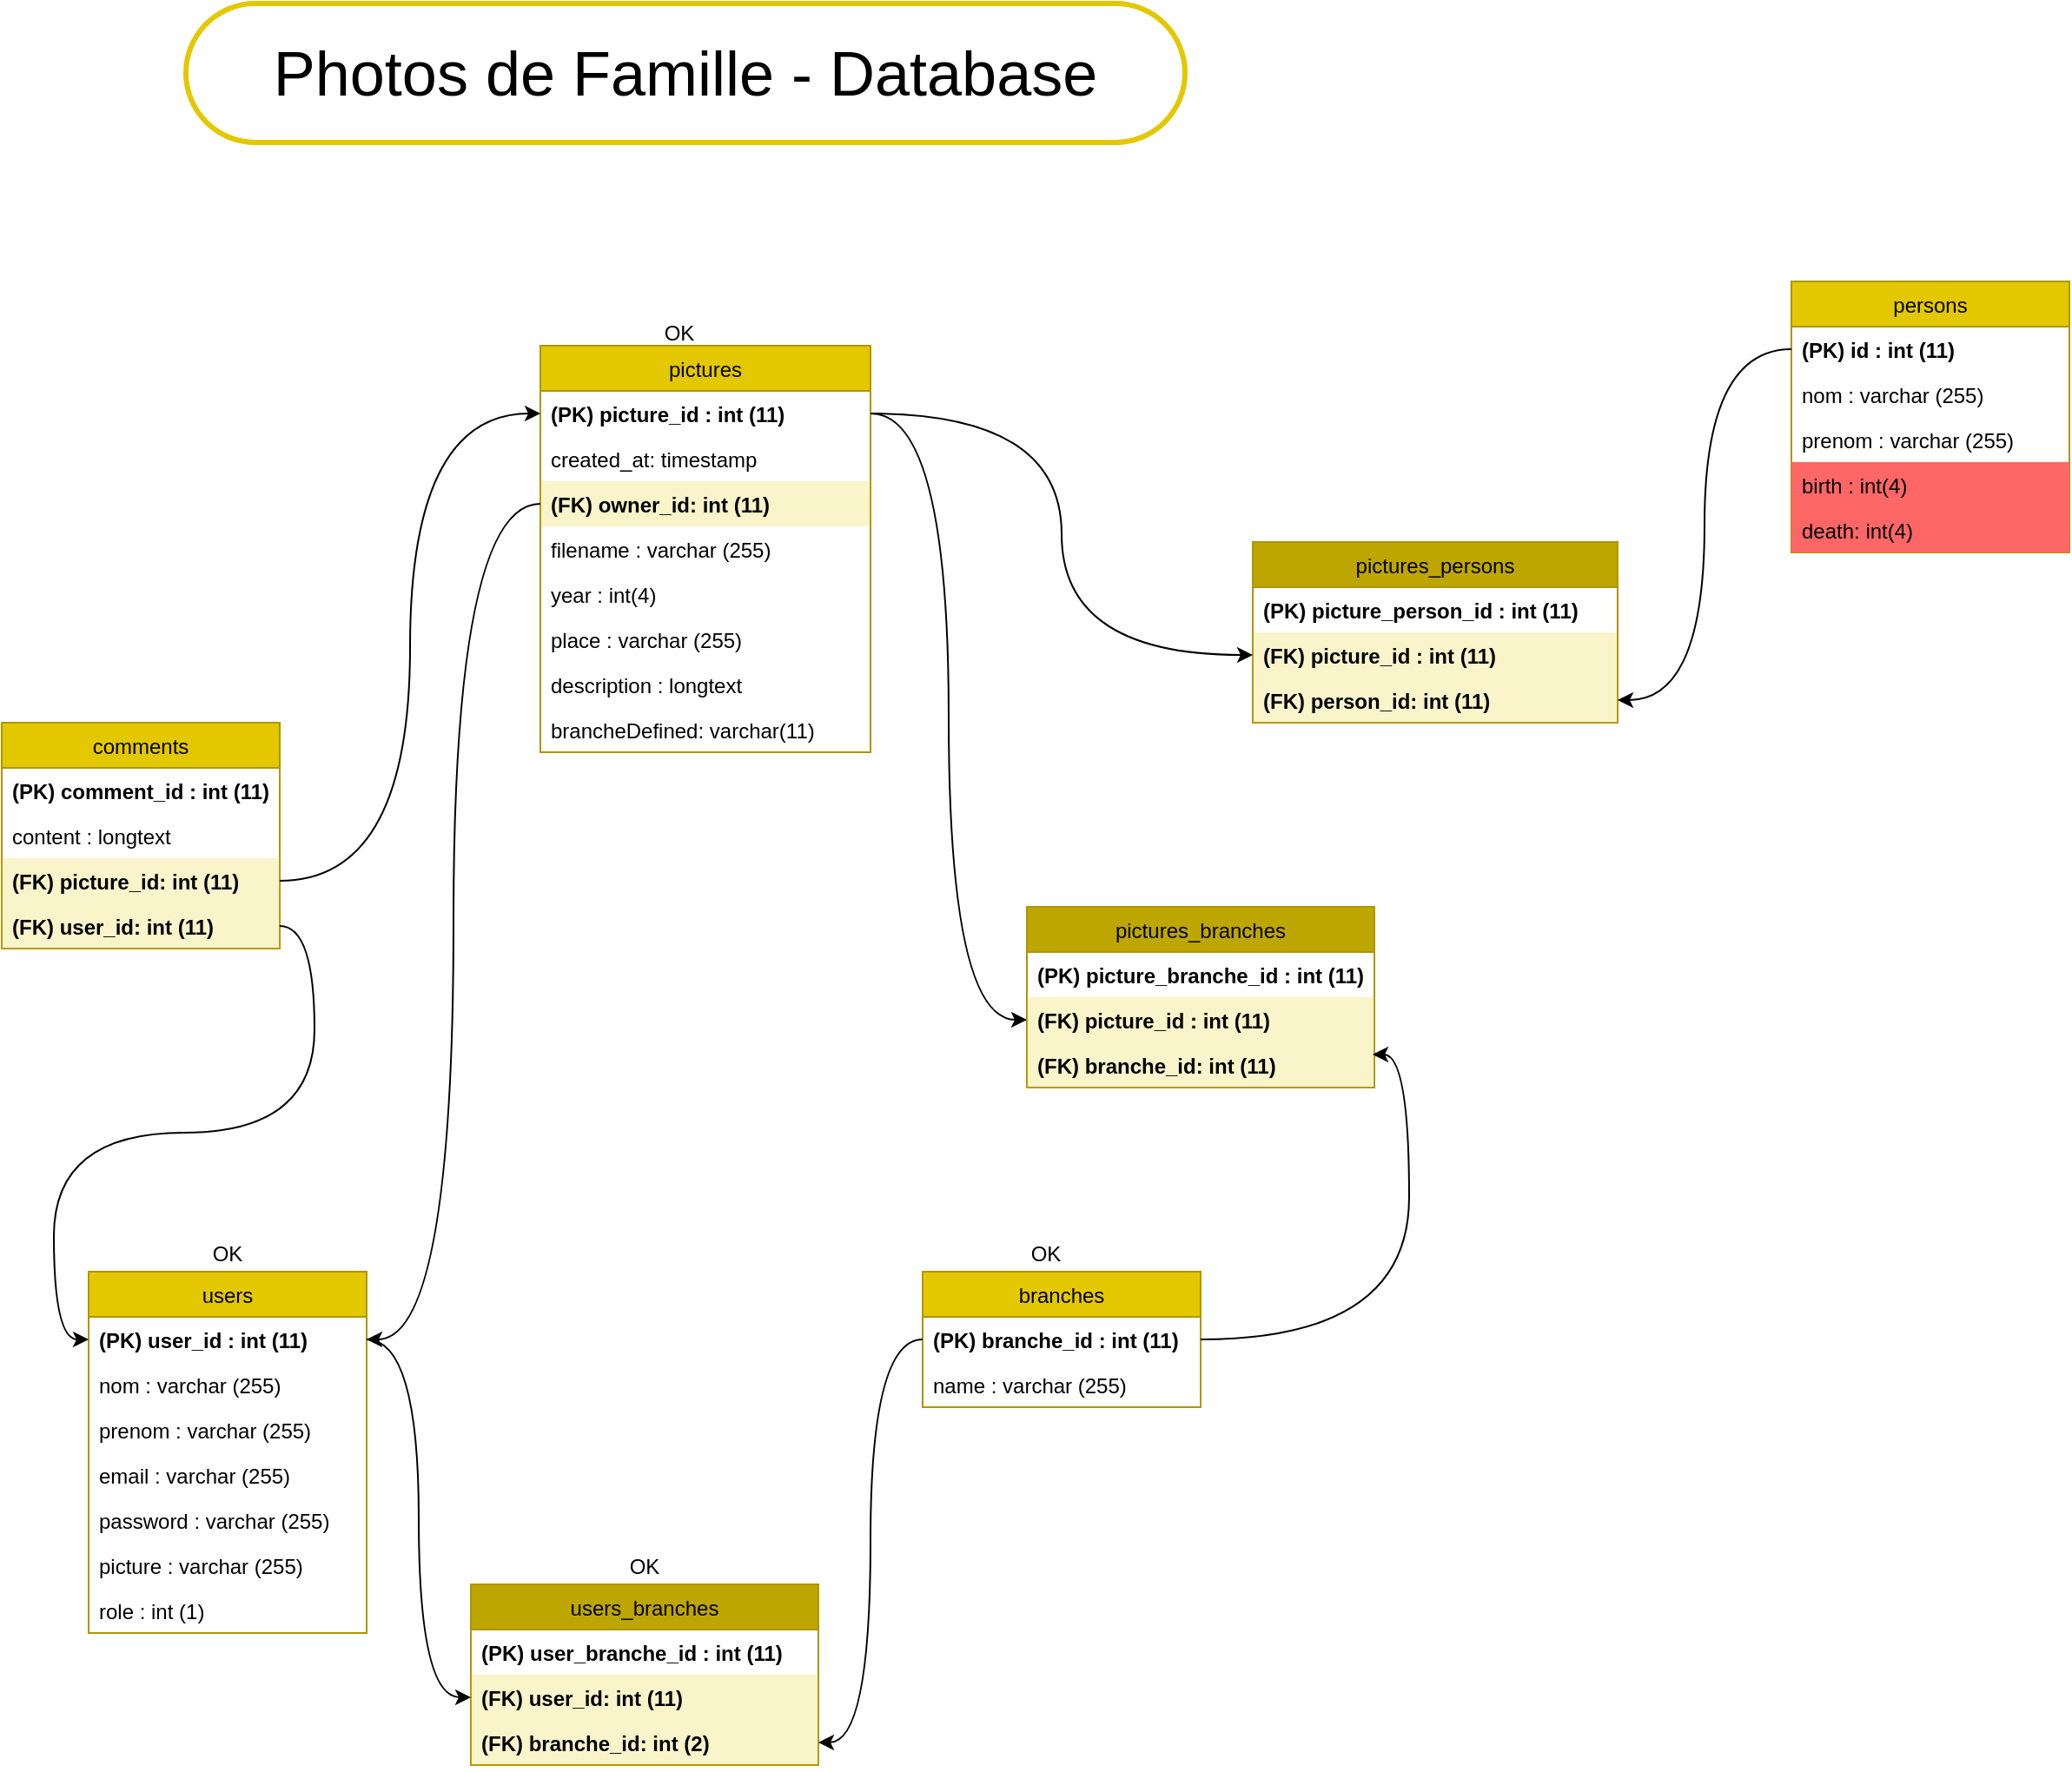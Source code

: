 <mxfile version="20.2.3" type="device"><diagram id="v2CWNd4Y5Qs98Rr8-jCO" name="Page-1"><mxGraphModel dx="1422" dy="754" grid="1" gridSize="10" guides="1" tooltips="1" connect="1" arrows="1" fold="1" page="1" pageScale="1" pageWidth="827" pageHeight="1169" math="0" shadow="0"><root><mxCell id="0"/><mxCell id="1" parent="0"/><mxCell id="BAhh8maXS3OlmlLO3-uw-7" value="users" style="swimlane;fontStyle=0;childLayout=stackLayout;horizontal=1;startSize=26;fillColor=#e3c800;horizontalStack=0;resizeParent=1;resizeParentMax=0;resizeLast=0;collapsible=1;marginBottom=0;fontColor=#000000;strokeColor=#B09500;" parent="1" vertex="1"><mxGeometry x="70" y="770" width="160" height="208" as="geometry"><mxRectangle x="50" y="80" width="60" height="30" as="alternateBounds"/></mxGeometry></mxCell><mxCell id="BAhh8maXS3OlmlLO3-uw-14" value="(PK) user_id : int (11)" style="text;strokeColor=none;fillColor=none;align=left;verticalAlign=top;spacingLeft=4;spacingRight=4;overflow=hidden;rotatable=0;points=[[0,0.5],[1,0.5]];portConstraint=eastwest;fontStyle=1" parent="BAhh8maXS3OlmlLO3-uw-7" vertex="1"><mxGeometry y="26" width="160" height="26" as="geometry"/></mxCell><mxCell id="BAhh8maXS3OlmlLO3-uw-9" value="nom : varchar (255)" style="text;strokeColor=none;fillColor=none;align=left;verticalAlign=top;spacingLeft=4;spacingRight=4;overflow=hidden;rotatable=0;points=[[0,0.5],[1,0.5]];portConstraint=eastwest;" parent="BAhh8maXS3OlmlLO3-uw-7" vertex="1"><mxGeometry y="52" width="160" height="26" as="geometry"/></mxCell><mxCell id="BAhh8maXS3OlmlLO3-uw-11" value="prenom : varchar (255)" style="text;strokeColor=none;fillColor=none;align=left;verticalAlign=top;spacingLeft=4;spacingRight=4;overflow=hidden;rotatable=0;points=[[0,0.5],[1,0.5]];portConstraint=eastwest;" parent="BAhh8maXS3OlmlLO3-uw-7" vertex="1"><mxGeometry y="78" width="160" height="26" as="geometry"/></mxCell><mxCell id="BAhh8maXS3OlmlLO3-uw-15" value="email : varchar (255)" style="text;strokeColor=none;fillColor=none;align=left;verticalAlign=top;spacingLeft=4;spacingRight=4;overflow=hidden;rotatable=0;points=[[0,0.5],[1,0.5]];portConstraint=eastwest;" parent="BAhh8maXS3OlmlLO3-uw-7" vertex="1"><mxGeometry y="104" width="160" height="26" as="geometry"/></mxCell><mxCell id="BAhh8maXS3OlmlLO3-uw-16" value="password : varchar (255)" style="text;strokeColor=none;fillColor=none;align=left;verticalAlign=top;spacingLeft=4;spacingRight=4;overflow=hidden;rotatable=0;points=[[0,0.5],[1,0.5]];portConstraint=eastwest;" parent="BAhh8maXS3OlmlLO3-uw-7" vertex="1"><mxGeometry y="130" width="160" height="26" as="geometry"/></mxCell><mxCell id="BAhh8maXS3OlmlLO3-uw-12" value="picture : varchar (255)" style="text;strokeColor=none;fillColor=none;align=left;verticalAlign=top;spacingLeft=4;spacingRight=4;overflow=hidden;rotatable=0;points=[[0,0.5],[1,0.5]];portConstraint=eastwest;" parent="BAhh8maXS3OlmlLO3-uw-7" vertex="1"><mxGeometry y="156" width="160" height="26" as="geometry"/></mxCell><mxCell id="BAhh8maXS3OlmlLO3-uw-10" value="role : int (1)" style="text;strokeColor=none;fillColor=none;align=left;verticalAlign=top;spacingLeft=4;spacingRight=4;overflow=hidden;rotatable=0;points=[[0,0.5],[1,0.5]];portConstraint=eastwest;" parent="BAhh8maXS3OlmlLO3-uw-7" vertex="1"><mxGeometry y="182" width="160" height="26" as="geometry"/></mxCell><mxCell id="BAhh8maXS3OlmlLO3-uw-17" value="pictures" style="swimlane;fontStyle=0;childLayout=stackLayout;horizontal=1;startSize=26;fillColor=#e3c800;horizontalStack=0;resizeParent=1;resizeParentMax=0;resizeLast=0;collapsible=1;marginBottom=0;fontColor=#000000;strokeColor=#B09500;" parent="1" vertex="1"><mxGeometry x="330" y="237" width="190" height="234" as="geometry"><mxRectangle x="50" y="80" width="60" height="30" as="alternateBounds"/></mxGeometry></mxCell><mxCell id="BAhh8maXS3OlmlLO3-uw-18" value="(PK) picture_id : int (11)" style="text;strokeColor=none;fillColor=none;align=left;verticalAlign=top;spacingLeft=4;spacingRight=4;overflow=hidden;rotatable=0;points=[[0,0.5],[1,0.5]];portConstraint=eastwest;fontStyle=1" parent="BAhh8maXS3OlmlLO3-uw-17" vertex="1"><mxGeometry y="26" width="190" height="26" as="geometry"/></mxCell><mxCell id="8INyL6DLdIWvuHJ_UyZH-22" value="created_at: timestamp" style="text;strokeColor=none;fillColor=none;align=left;verticalAlign=top;spacingLeft=4;spacingRight=4;overflow=hidden;rotatable=0;points=[[0,0.5],[1,0.5]];portConstraint=eastwest;" parent="BAhh8maXS3OlmlLO3-uw-17" vertex="1"><mxGeometry y="52" width="190" height="26" as="geometry"/></mxCell><mxCell id="emAnyjiZvC5znlIViu3I-10" value="(FK) owner_id: int (11)" style="text;strokeColor=none;fillColor=#E3C80035;align=left;verticalAlign=top;spacingLeft=4;spacingRight=4;overflow=hidden;rotatable=0;points=[[0,0.5],[1,0.5]];portConstraint=eastwest;fontStyle=1" parent="BAhh8maXS3OlmlLO3-uw-17" vertex="1"><mxGeometry y="78" width="190" height="26" as="geometry"/></mxCell><mxCell id="BAhh8maXS3OlmlLO3-uw-19" value="filename : varchar (255)" style="text;strokeColor=none;fillColor=none;align=left;verticalAlign=top;spacingLeft=4;spacingRight=4;overflow=hidden;rotatable=0;points=[[0,0.5],[1,0.5]];portConstraint=eastwest;" parent="BAhh8maXS3OlmlLO3-uw-17" vertex="1"><mxGeometry y="104" width="190" height="26" as="geometry"/></mxCell><mxCell id="BAhh8maXS3OlmlLO3-uw-26" value="year : int(4)" style="text;strokeColor=none;fillColor=none;align=left;verticalAlign=top;spacingLeft=4;spacingRight=4;overflow=hidden;rotatable=0;points=[[0,0.5],[1,0.5]];portConstraint=eastwest;" parent="BAhh8maXS3OlmlLO3-uw-17" vertex="1"><mxGeometry y="130" width="190" height="26" as="geometry"/></mxCell><mxCell id="BAhh8maXS3OlmlLO3-uw-27" value="place : varchar (255)" style="text;strokeColor=none;fillColor=none;align=left;verticalAlign=top;spacingLeft=4;spacingRight=4;overflow=hidden;rotatable=0;points=[[0,0.5],[1,0.5]];portConstraint=eastwest;" parent="BAhh8maXS3OlmlLO3-uw-17" vertex="1"><mxGeometry y="156" width="190" height="26" as="geometry"/></mxCell><mxCell id="8INyL6DLdIWvuHJ_UyZH-21" value="description : longtext" style="text;strokeColor=none;fillColor=none;align=left;verticalAlign=top;spacingLeft=4;spacingRight=4;overflow=hidden;rotatable=0;points=[[0,0.5],[1,0.5]];portConstraint=eastwest;" parent="BAhh8maXS3OlmlLO3-uw-17" vertex="1"><mxGeometry y="182" width="190" height="26" as="geometry"/></mxCell><mxCell id="jMw9HlCROxjQ3ldv5dBf-1" value="brancheDefined: varchar(11)" style="text;strokeColor=none;fillColor=none;align=left;verticalAlign=top;spacingLeft=4;spacingRight=4;overflow=hidden;rotatable=0;points=[[0,0.5],[1,0.5]];portConstraint=eastwest;" vertex="1" parent="BAhh8maXS3OlmlLO3-uw-17"><mxGeometry y="208" width="190" height="26" as="geometry"/></mxCell><mxCell id="BAhh8maXS3OlmlLO3-uw-28" value="persons" style="swimlane;fontStyle=0;childLayout=stackLayout;horizontal=1;startSize=26;fillColor=#e3c800;horizontalStack=0;resizeParent=1;resizeParentMax=0;resizeLast=0;collapsible=1;marginBottom=0;fontColor=#000000;strokeColor=#B09500;" parent="1" vertex="1"><mxGeometry x="1050" y="200" width="160" height="156" as="geometry"><mxRectangle x="50" y="80" width="60" height="30" as="alternateBounds"/></mxGeometry></mxCell><mxCell id="BAhh8maXS3OlmlLO3-uw-29" value="(PK) id : int (11)" style="text;strokeColor=none;fillColor=none;align=left;verticalAlign=top;spacingLeft=4;spacingRight=4;overflow=hidden;rotatable=0;points=[[0,0.5],[1,0.5]];portConstraint=eastwest;fontStyle=1" parent="BAhh8maXS3OlmlLO3-uw-28" vertex="1"><mxGeometry y="26" width="160" height="26" as="geometry"/></mxCell><mxCell id="BAhh8maXS3OlmlLO3-uw-30" value="nom : varchar (255)" style="text;strokeColor=none;fillColor=none;align=left;verticalAlign=top;spacingLeft=4;spacingRight=4;overflow=hidden;rotatable=0;points=[[0,0.5],[1,0.5]];portConstraint=eastwest;" parent="BAhh8maXS3OlmlLO3-uw-28" vertex="1"><mxGeometry y="52" width="160" height="26" as="geometry"/></mxCell><mxCell id="BAhh8maXS3OlmlLO3-uw-33" value="prenom : varchar (255)" style="text;strokeColor=none;fillColor=none;align=left;verticalAlign=top;spacingLeft=4;spacingRight=4;overflow=hidden;rotatable=0;points=[[0,0.5],[1,0.5]];portConstraint=eastwest;" parent="BAhh8maXS3OlmlLO3-uw-28" vertex="1"><mxGeometry y="78" width="160" height="26" as="geometry"/></mxCell><mxCell id="BAhh8maXS3OlmlLO3-uw-35" value="birth : int(4)" style="text;strokeColor=none;fillColor=#FF6666;align=left;verticalAlign=top;spacingLeft=4;spacingRight=4;overflow=hidden;rotatable=0;points=[[0,0.5],[1,0.5]];portConstraint=eastwest;" parent="BAhh8maXS3OlmlLO3-uw-28" vertex="1"><mxGeometry y="104" width="160" height="26" as="geometry"/></mxCell><mxCell id="BAhh8maXS3OlmlLO3-uw-36" value="death: int(4)" style="text;strokeColor=none;fillColor=#FF6666;align=left;verticalAlign=top;spacingLeft=4;spacingRight=4;overflow=hidden;rotatable=0;points=[[0,0.5],[1,0.5]];portConstraint=eastwest;" parent="BAhh8maXS3OlmlLO3-uw-28" vertex="1"><mxGeometry y="130" width="160" height="26" as="geometry"/></mxCell><mxCell id="BAhh8maXS3OlmlLO3-uw-44" value="branches" style="swimlane;fontStyle=0;childLayout=stackLayout;horizontal=1;startSize=26;fillColor=#e3c800;horizontalStack=0;resizeParent=1;resizeParentMax=0;resizeLast=0;collapsible=1;marginBottom=0;fontColor=#000000;strokeColor=#B09500;" parent="1" vertex="1"><mxGeometry x="550" y="770" width="160" height="78" as="geometry"><mxRectangle x="50" y="80" width="60" height="30" as="alternateBounds"/></mxGeometry></mxCell><mxCell id="BAhh8maXS3OlmlLO3-uw-45" value="(PK) branche_id : int (11)" style="text;strokeColor=none;fillColor=none;align=left;verticalAlign=top;spacingLeft=4;spacingRight=4;overflow=hidden;rotatable=0;points=[[0,0.5],[1,0.5]];portConstraint=eastwest;fontStyle=1" parent="BAhh8maXS3OlmlLO3-uw-44" vertex="1"><mxGeometry y="26" width="160" height="26" as="geometry"/></mxCell><mxCell id="BAhh8maXS3OlmlLO3-uw-46" value="name : varchar (255)" style="text;strokeColor=none;fillColor=none;align=left;verticalAlign=top;spacingLeft=4;spacingRight=4;overflow=hidden;rotatable=0;points=[[0,0.5],[1,0.5]];portConstraint=eastwest;fontStyle=0" parent="BAhh8maXS3OlmlLO3-uw-44" vertex="1"><mxGeometry y="52" width="160" height="26" as="geometry"/></mxCell><mxCell id="BAhh8maXS3OlmlLO3-uw-48" value="Photos de Famille - Database" style="text;html=1;strokeColor=#E3C800;fillColor=none;align=center;verticalAlign=middle;whiteSpace=wrap;rounded=1;arcSize=50;fontStyle=0;fontSize=36;strokeWidth=3;perimeterSpacing=19;glass=0;shadow=0;sketch=0;spacing=15;spacingTop=8;spacingBottom=8;" parent="1" vertex="1"><mxGeometry x="126" y="40" width="575" height="80" as="geometry"/></mxCell><mxCell id="8INyL6DLdIWvuHJ_UyZH-1" value="users_branches" style="swimlane;fontStyle=0;childLayout=stackLayout;horizontal=1;startSize=26;fillColor=#BDA600;horizontalStack=0;resizeParent=1;resizeParentMax=0;resizeLast=0;collapsible=1;marginBottom=0;fontColor=#000000;strokeColor=#B09500;" parent="1" vertex="1"><mxGeometry x="290" y="950" width="200" height="104" as="geometry"><mxRectangle x="50" y="80" width="60" height="30" as="alternateBounds"/></mxGeometry></mxCell><mxCell id="8INyL6DLdIWvuHJ_UyZH-2" value="(PK) user_branche_id : int (11)" style="text;strokeColor=none;fillColor=none;align=left;verticalAlign=top;spacingLeft=4;spacingRight=4;overflow=hidden;rotatable=0;points=[[0,0.5],[1,0.5]];portConstraint=eastwest;fontStyle=1" parent="8INyL6DLdIWvuHJ_UyZH-1" vertex="1"><mxGeometry y="26" width="200" height="26" as="geometry"/></mxCell><mxCell id="8INyL6DLdIWvuHJ_UyZH-4" value="(FK) user_id: int (11)" style="text;strokeColor=none;fillColor=#E3C80035;align=left;verticalAlign=top;spacingLeft=4;spacingRight=4;overflow=hidden;rotatable=0;points=[[0,0.5],[1,0.5]];portConstraint=eastwest;fontStyle=1" parent="8INyL6DLdIWvuHJ_UyZH-1" vertex="1"><mxGeometry y="52" width="200" height="26" as="geometry"/></mxCell><mxCell id="8INyL6DLdIWvuHJ_UyZH-5" value="(FK) branche_id: int (2)" style="text;strokeColor=none;fillColor=#E3C80035;align=left;verticalAlign=top;spacingLeft=4;spacingRight=4;overflow=hidden;rotatable=0;points=[[0,0.5],[1,0.5]];portConstraint=eastwest;fontStyle=1" parent="8INyL6DLdIWvuHJ_UyZH-1" vertex="1"><mxGeometry y="78" width="200" height="26" as="geometry"/></mxCell><mxCell id="8INyL6DLdIWvuHJ_UyZH-7" value="" style="edgeStyle=orthogonalEdgeStyle;curved=1;orthogonalLoop=1;jettySize=auto;html=1;entryX=1;entryY=0.5;entryDx=0;entryDy=0;" parent="1" source="BAhh8maXS3OlmlLO3-uw-45" target="8INyL6DLdIWvuHJ_UyZH-5" edge="1"><mxGeometry relative="1" as="geometry"/></mxCell><mxCell id="8INyL6DLdIWvuHJ_UyZH-13" style="edgeStyle=orthogonalEdgeStyle;curved=1;orthogonalLoop=1;jettySize=auto;html=1;entryX=0;entryY=0.5;entryDx=0;entryDy=0;" parent="1" source="BAhh8maXS3OlmlLO3-uw-14" target="8INyL6DLdIWvuHJ_UyZH-4" edge="1"><mxGeometry relative="1" as="geometry"/></mxCell><mxCell id="8INyL6DLdIWvuHJ_UyZH-14" value="comments" style="swimlane;fontStyle=0;childLayout=stackLayout;horizontal=1;startSize=26;fillColor=#e3c800;horizontalStack=0;resizeParent=1;resizeParentMax=0;resizeLast=0;collapsible=1;marginBottom=0;fontColor=#000000;strokeColor=#B09500;" parent="1" vertex="1"><mxGeometry x="20" y="454" width="160" height="130" as="geometry"><mxRectangle x="50" y="80" width="60" height="30" as="alternateBounds"/></mxGeometry></mxCell><mxCell id="8INyL6DLdIWvuHJ_UyZH-15" value="(PK) comment_id : int (11)" style="text;strokeColor=none;fillColor=none;align=left;verticalAlign=top;spacingLeft=4;spacingRight=4;overflow=hidden;rotatable=0;points=[[0,0.5],[1,0.5]];portConstraint=eastwest;fontStyle=1" parent="8INyL6DLdIWvuHJ_UyZH-14" vertex="1"><mxGeometry y="26" width="160" height="26" as="geometry"/></mxCell><mxCell id="8INyL6DLdIWvuHJ_UyZH-18" value="content : longtext" style="text;strokeColor=none;fillColor=none;align=left;verticalAlign=top;spacingLeft=4;spacingRight=4;overflow=hidden;rotatable=0;points=[[0,0.5],[1,0.5]];portConstraint=eastwest;fontStyle=0" parent="8INyL6DLdIWvuHJ_UyZH-14" vertex="1"><mxGeometry y="52" width="160" height="26" as="geometry"/></mxCell><mxCell id="8INyL6DLdIWvuHJ_UyZH-17" value="(FK) picture_id: int (11)" style="text;strokeColor=none;fillColor=#E3C80035;align=left;verticalAlign=top;spacingLeft=4;spacingRight=4;overflow=hidden;rotatable=0;points=[[0,0.5],[1,0.5]];portConstraint=eastwest;fontStyle=1" parent="8INyL6DLdIWvuHJ_UyZH-14" vertex="1"><mxGeometry y="78" width="160" height="26" as="geometry"/></mxCell><mxCell id="8INyL6DLdIWvuHJ_UyZH-16" value="(FK) user_id: int (11)" style="text;strokeColor=none;fillColor=#E3C80035;align=left;verticalAlign=top;spacingLeft=4;spacingRight=4;overflow=hidden;rotatable=0;points=[[0,0.5],[1,0.5]];portConstraint=eastwest;fontStyle=1" parent="8INyL6DLdIWvuHJ_UyZH-14" vertex="1"><mxGeometry y="104" width="160" height="26" as="geometry"/></mxCell><mxCell id="8INyL6DLdIWvuHJ_UyZH-19" style="edgeStyle=orthogonalEdgeStyle;curved=1;orthogonalLoop=1;jettySize=auto;html=1;entryX=0;entryY=0.5;entryDx=0;entryDy=0;" parent="1" source="8INyL6DLdIWvuHJ_UyZH-16" target="BAhh8maXS3OlmlLO3-uw-14" edge="1"><mxGeometry relative="1" as="geometry"/></mxCell><mxCell id="prX2t-eIfK5hCNVrcc_d-1" value="OK" style="text;html=1;strokeColor=none;fillColor=none;align=center;verticalAlign=middle;whiteSpace=wrap;rounded=0;" parent="1" vertex="1"><mxGeometry x="130" y="740" width="40" height="40" as="geometry"/></mxCell><mxCell id="prX2t-eIfK5hCNVrcc_d-2" value="OK" style="text;html=1;strokeColor=none;fillColor=none;align=center;verticalAlign=middle;whiteSpace=wrap;rounded=0;" parent="1" vertex="1"><mxGeometry x="370" y="920" width="40" height="40" as="geometry"/></mxCell><mxCell id="prX2t-eIfK5hCNVrcc_d-3" value="OK" style="text;html=1;strokeColor=none;fillColor=none;align=center;verticalAlign=middle;whiteSpace=wrap;rounded=0;" parent="1" vertex="1"><mxGeometry x="601" y="740" width="40" height="40" as="geometry"/></mxCell><mxCell id="emAnyjiZvC5znlIViu3I-8" value="OK" style="text;html=1;strokeColor=none;fillColor=none;align=center;verticalAlign=middle;whiteSpace=wrap;rounded=0;" parent="1" vertex="1"><mxGeometry x="390" y="210" width="40" height="40" as="geometry"/></mxCell><mxCell id="BAhh8maXS3OlmlLO3-uw-37" value="pictures_persons" style="swimlane;fontStyle=0;childLayout=stackLayout;horizontal=1;startSize=26;fillColor=#BDA600;horizontalStack=0;resizeParent=1;resizeParentMax=0;resizeLast=0;collapsible=1;marginBottom=0;fontColor=#000000;strokeColor=#B09500;" parent="1" vertex="1"><mxGeometry x="740" y="350" width="210" height="104" as="geometry"><mxRectangle x="50" y="80" width="60" height="30" as="alternateBounds"/></mxGeometry></mxCell><mxCell id="BAhh8maXS3OlmlLO3-uw-38" value="(PK) picture_person_id : int (11)" style="text;strokeColor=none;fillColor=none;align=left;verticalAlign=top;spacingLeft=4;spacingRight=4;overflow=hidden;rotatable=0;points=[[0,0.5],[1,0.5]];portConstraint=eastwest;fontStyle=1" parent="BAhh8maXS3OlmlLO3-uw-37" vertex="1"><mxGeometry y="26" width="210" height="26" as="geometry"/></mxCell><mxCell id="BAhh8maXS3OlmlLO3-uw-43" value="(FK) picture_id : int (11)" style="text;strokeColor=none;fillColor=#E3C80035;align=left;verticalAlign=top;spacingLeft=4;spacingRight=4;overflow=hidden;rotatable=0;points=[[0,0.5],[1,0.5]];portConstraint=eastwest;fontStyle=1" parent="BAhh8maXS3OlmlLO3-uw-37" vertex="1"><mxGeometry y="52" width="210" height="26" as="geometry"/></mxCell><mxCell id="BAhh8maXS3OlmlLO3-uw-42" value="(FK) person_id: int (11)" style="text;strokeColor=none;fillColor=#E3C80035;align=left;verticalAlign=top;spacingLeft=4;spacingRight=4;overflow=hidden;rotatable=0;points=[[0,0.5],[1,0.5]];portConstraint=eastwest;fontStyle=1" parent="BAhh8maXS3OlmlLO3-uw-37" vertex="1"><mxGeometry y="78" width="210" height="26" as="geometry"/></mxCell><mxCell id="LDSY2xTZFlKMLyKvD1nm-1" style="edgeStyle=orthogonalEdgeStyle;orthogonalLoop=1;jettySize=auto;html=1;entryX=0;entryY=0.5;entryDx=0;entryDy=0;curved=1;" parent="1" source="BAhh8maXS3OlmlLO3-uw-18" target="BAhh8maXS3OlmlLO3-uw-43" edge="1"><mxGeometry relative="1" as="geometry"/></mxCell><mxCell id="LDSY2xTZFlKMLyKvD1nm-2" style="edgeStyle=orthogonalEdgeStyle;curved=1;orthogonalLoop=1;jettySize=auto;html=1;entryX=1;entryY=0.5;entryDx=0;entryDy=0;" parent="1" source="BAhh8maXS3OlmlLO3-uw-29" target="BAhh8maXS3OlmlLO3-uw-42" edge="1"><mxGeometry relative="1" as="geometry"/></mxCell><mxCell id="LDSY2xTZFlKMLyKvD1nm-3" value="pictures_branches" style="swimlane;fontStyle=0;childLayout=stackLayout;horizontal=1;startSize=26;fillColor=#BDA600;horizontalStack=0;resizeParent=1;resizeParentMax=0;resizeLast=0;collapsible=1;marginBottom=0;fontColor=#000000;strokeColor=#B09500;" parent="1" vertex="1"><mxGeometry x="610" y="560" width="200" height="104" as="geometry"><mxRectangle x="50" y="80" width="60" height="30" as="alternateBounds"/></mxGeometry></mxCell><mxCell id="LDSY2xTZFlKMLyKvD1nm-4" value="(PK) picture_branche_id : int (11)" style="text;strokeColor=none;fillColor=none;align=left;verticalAlign=top;spacingLeft=4;spacingRight=4;overflow=hidden;rotatable=0;points=[[0,0.5],[1,0.5]];portConstraint=eastwest;fontStyle=1" parent="LDSY2xTZFlKMLyKvD1nm-3" vertex="1"><mxGeometry y="26" width="200" height="26" as="geometry"/></mxCell><mxCell id="LDSY2xTZFlKMLyKvD1nm-5" value="(FK) picture_id : int (11)" style="text;strokeColor=none;fillColor=#E3C80035;align=left;verticalAlign=top;spacingLeft=4;spacingRight=4;overflow=hidden;rotatable=0;points=[[0,0.5],[1,0.5]];portConstraint=eastwest;fontStyle=1" parent="LDSY2xTZFlKMLyKvD1nm-3" vertex="1"><mxGeometry y="52" width="200" height="26" as="geometry"/></mxCell><mxCell id="LDSY2xTZFlKMLyKvD1nm-6" value="(FK) branche_id: int (11)" style="text;strokeColor=none;fillColor=#E3C80035;align=left;verticalAlign=top;spacingLeft=4;spacingRight=4;overflow=hidden;rotatable=0;points=[[0,0.5],[1,0.5]];portConstraint=eastwest;fontStyle=1" parent="LDSY2xTZFlKMLyKvD1nm-3" vertex="1"><mxGeometry y="78" width="200" height="26" as="geometry"/></mxCell><mxCell id="LDSY2xTZFlKMLyKvD1nm-7" style="edgeStyle=orthogonalEdgeStyle;curved=1;orthogonalLoop=1;jettySize=auto;html=1;entryX=0;entryY=0.5;entryDx=0;entryDy=0;" parent="1" source="BAhh8maXS3OlmlLO3-uw-18" target="LDSY2xTZFlKMLyKvD1nm-5" edge="1"><mxGeometry relative="1" as="geometry"/></mxCell><mxCell id="LDSY2xTZFlKMLyKvD1nm-8" style="edgeStyle=orthogonalEdgeStyle;curved=1;orthogonalLoop=1;jettySize=auto;html=1;entryX=0.995;entryY=0.269;entryDx=0;entryDy=0;entryPerimeter=0;" parent="1" source="BAhh8maXS3OlmlLO3-uw-45" target="LDSY2xTZFlKMLyKvD1nm-6" edge="1"><mxGeometry relative="1" as="geometry"/></mxCell><mxCell id="jMw9HlCROxjQ3ldv5dBf-2" style="edgeStyle=orthogonalEdgeStyle;orthogonalLoop=1;jettySize=auto;html=1;entryX=0;entryY=0.5;entryDx=0;entryDy=0;curved=1;" edge="1" parent="1" source="8INyL6DLdIWvuHJ_UyZH-17" target="BAhh8maXS3OlmlLO3-uw-18"><mxGeometry relative="1" as="geometry"/></mxCell><mxCell id="jMw9HlCROxjQ3ldv5dBf-3" style="edgeStyle=orthogonalEdgeStyle;curved=1;orthogonalLoop=1;jettySize=auto;html=1;" edge="1" parent="1" source="emAnyjiZvC5znlIViu3I-10" target="BAhh8maXS3OlmlLO3-uw-14"><mxGeometry relative="1" as="geometry"/></mxCell></root></mxGraphModel></diagram></mxfile>